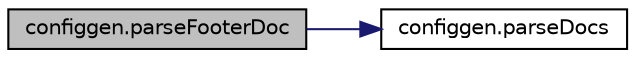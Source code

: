 digraph "configgen.parseFooterDoc"
{
 // LATEX_PDF_SIZE
  edge [fontname="Helvetica",fontsize="10",labelfontname="Helvetica",labelfontsize="10"];
  node [fontname="Helvetica",fontsize="10",shape=record];
  rankdir="LR";
  Node1 [label="configgen.parseFooterDoc",height=0.2,width=0.4,color="black", fillcolor="grey75", style="filled", fontcolor="black",tooltip=" "];
  Node1 -> Node2 [color="midnightblue",fontsize="10",style="solid",fontname="Helvetica"];
  Node2 [label="configgen.parseDocs",height=0.2,width=0.4,color="black", fillcolor="white", style="filled",URL="$namespaceconfiggen.html#a4e29fa959659f5553d5607d34bfda454",tooltip=" "];
}
